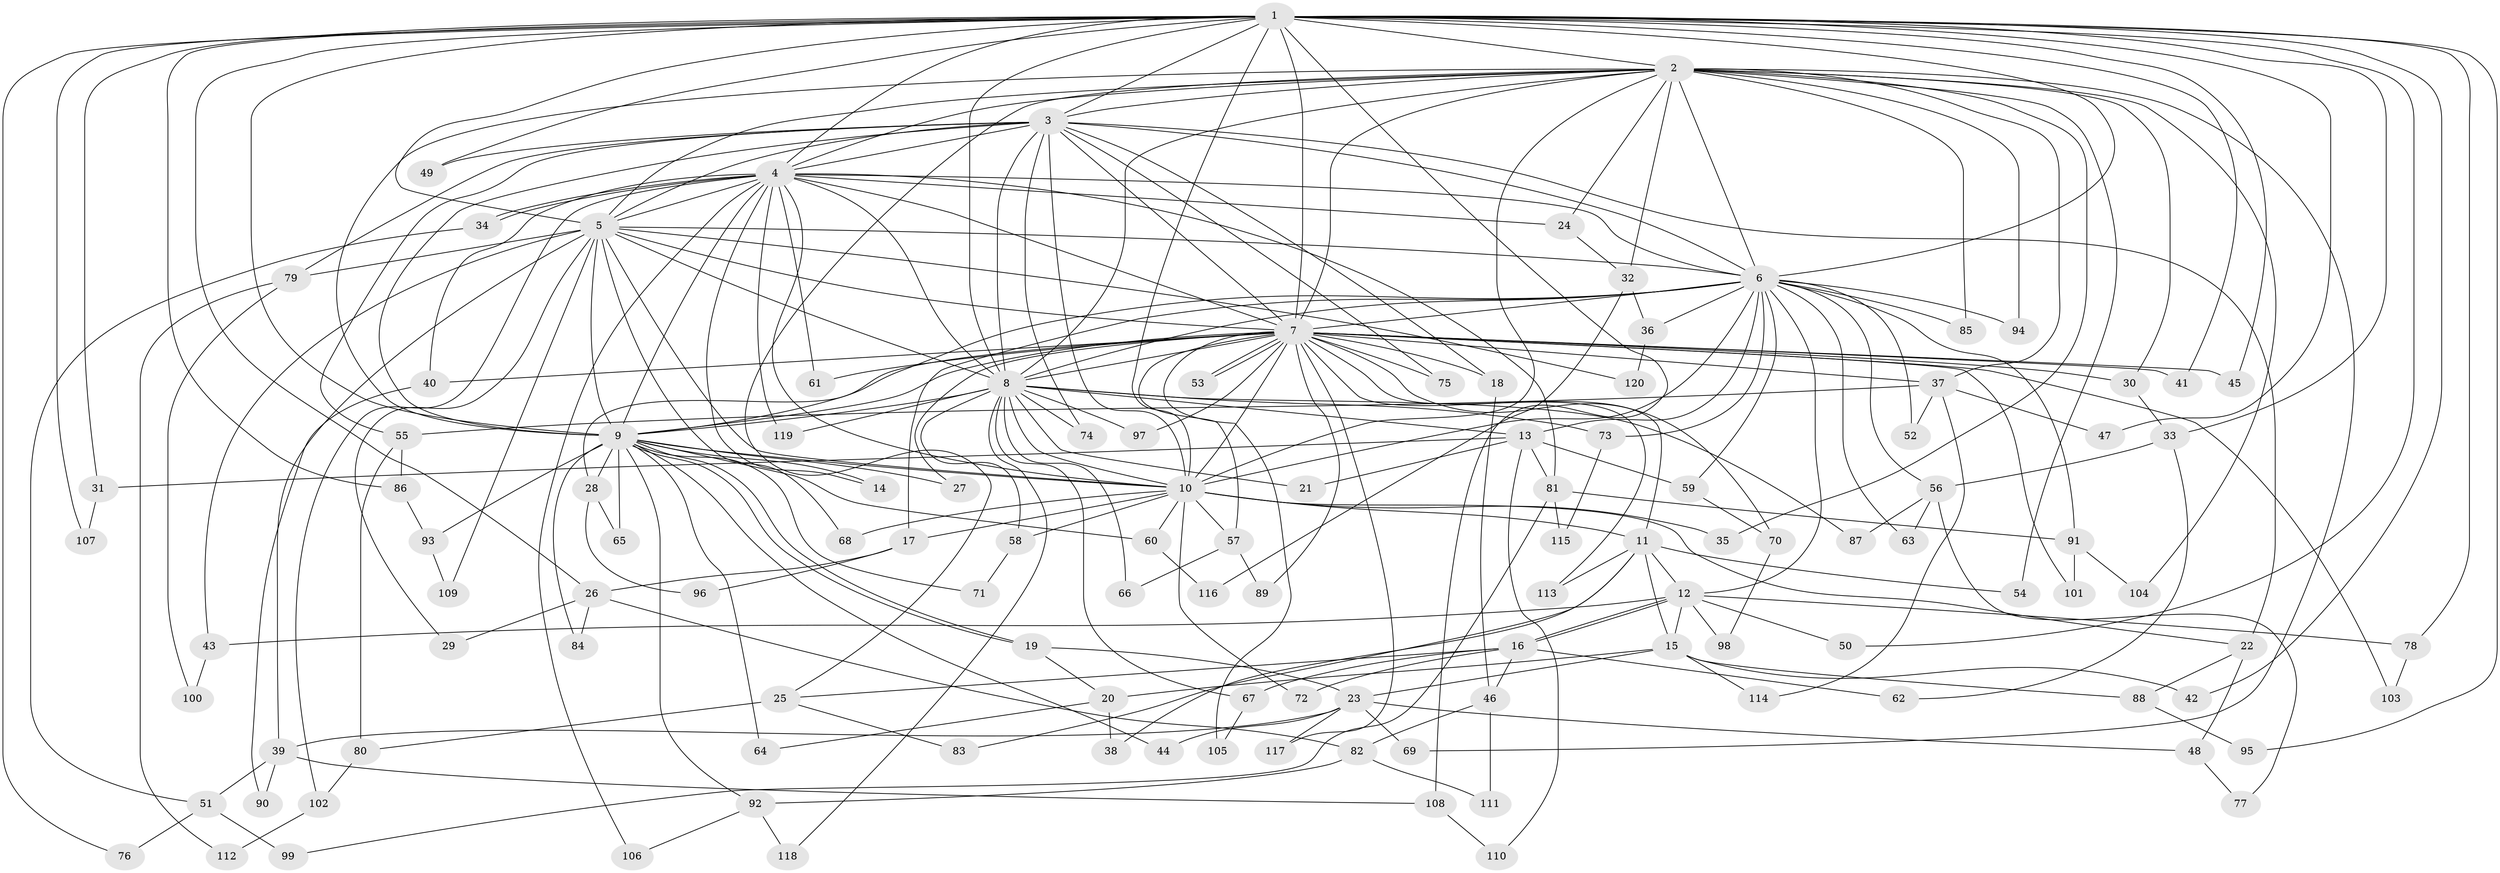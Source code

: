 // Generated by graph-tools (version 1.1) at 2025/10/02/27/25 16:10:57]
// undirected, 120 vertices, 265 edges
graph export_dot {
graph [start="1"]
  node [color=gray90,style=filled];
  1;
  2;
  3;
  4;
  5;
  6;
  7;
  8;
  9;
  10;
  11;
  12;
  13;
  14;
  15;
  16;
  17;
  18;
  19;
  20;
  21;
  22;
  23;
  24;
  25;
  26;
  27;
  28;
  29;
  30;
  31;
  32;
  33;
  34;
  35;
  36;
  37;
  38;
  39;
  40;
  41;
  42;
  43;
  44;
  45;
  46;
  47;
  48;
  49;
  50;
  51;
  52;
  53;
  54;
  55;
  56;
  57;
  58;
  59;
  60;
  61;
  62;
  63;
  64;
  65;
  66;
  67;
  68;
  69;
  70;
  71;
  72;
  73;
  74;
  75;
  76;
  77;
  78;
  79;
  80;
  81;
  82;
  83;
  84;
  85;
  86;
  87;
  88;
  89;
  90;
  91;
  92;
  93;
  94;
  95;
  96;
  97;
  98;
  99;
  100;
  101;
  102;
  103;
  104;
  105;
  106;
  107;
  108;
  109;
  110;
  111;
  112;
  113;
  114;
  115;
  116;
  117;
  118;
  119;
  120;
  1 -- 2;
  1 -- 3;
  1 -- 4;
  1 -- 5;
  1 -- 6;
  1 -- 7;
  1 -- 8;
  1 -- 9;
  1 -- 10;
  1 -- 26;
  1 -- 31;
  1 -- 33;
  1 -- 41;
  1 -- 42;
  1 -- 45;
  1 -- 47;
  1 -- 49;
  1 -- 50;
  1 -- 76;
  1 -- 78;
  1 -- 86;
  1 -- 95;
  1 -- 107;
  1 -- 108;
  2 -- 3;
  2 -- 4;
  2 -- 5;
  2 -- 6;
  2 -- 7;
  2 -- 8;
  2 -- 9;
  2 -- 10;
  2 -- 24;
  2 -- 25;
  2 -- 30;
  2 -- 32;
  2 -- 35;
  2 -- 37;
  2 -- 54;
  2 -- 69;
  2 -- 85;
  2 -- 94;
  2 -- 104;
  3 -- 4;
  3 -- 5;
  3 -- 6;
  3 -- 7;
  3 -- 8;
  3 -- 9;
  3 -- 10;
  3 -- 18;
  3 -- 22;
  3 -- 49;
  3 -- 55;
  3 -- 74;
  3 -- 75;
  3 -- 79;
  4 -- 5;
  4 -- 6;
  4 -- 7;
  4 -- 8;
  4 -- 9;
  4 -- 10;
  4 -- 14;
  4 -- 24;
  4 -- 34;
  4 -- 34;
  4 -- 40;
  4 -- 61;
  4 -- 81;
  4 -- 102;
  4 -- 106;
  4 -- 119;
  5 -- 6;
  5 -- 7;
  5 -- 8;
  5 -- 9;
  5 -- 10;
  5 -- 29;
  5 -- 39;
  5 -- 43;
  5 -- 68;
  5 -- 79;
  5 -- 109;
  5 -- 120;
  6 -- 7;
  6 -- 8;
  6 -- 9;
  6 -- 10;
  6 -- 12;
  6 -- 13;
  6 -- 17;
  6 -- 36;
  6 -- 52;
  6 -- 56;
  6 -- 59;
  6 -- 63;
  6 -- 73;
  6 -- 85;
  6 -- 91;
  6 -- 94;
  7 -- 8;
  7 -- 9;
  7 -- 10;
  7 -- 11;
  7 -- 18;
  7 -- 27;
  7 -- 28;
  7 -- 30;
  7 -- 37;
  7 -- 40;
  7 -- 41;
  7 -- 45;
  7 -- 53;
  7 -- 53;
  7 -- 57;
  7 -- 61;
  7 -- 70;
  7 -- 75;
  7 -- 89;
  7 -- 97;
  7 -- 101;
  7 -- 103;
  7 -- 105;
  7 -- 113;
  7 -- 117;
  8 -- 9;
  8 -- 10;
  8 -- 13;
  8 -- 21;
  8 -- 58;
  8 -- 66;
  8 -- 67;
  8 -- 73;
  8 -- 74;
  8 -- 87;
  8 -- 97;
  8 -- 118;
  8 -- 119;
  9 -- 10;
  9 -- 14;
  9 -- 19;
  9 -- 19;
  9 -- 27;
  9 -- 28;
  9 -- 44;
  9 -- 60;
  9 -- 64;
  9 -- 65;
  9 -- 71;
  9 -- 84;
  9 -- 92;
  9 -- 93;
  10 -- 11;
  10 -- 17;
  10 -- 22;
  10 -- 35;
  10 -- 57;
  10 -- 58;
  10 -- 60;
  10 -- 68;
  10 -- 72;
  11 -- 12;
  11 -- 15;
  11 -- 38;
  11 -- 54;
  11 -- 83;
  11 -- 113;
  12 -- 15;
  12 -- 16;
  12 -- 16;
  12 -- 43;
  12 -- 50;
  12 -- 78;
  12 -- 98;
  13 -- 21;
  13 -- 31;
  13 -- 59;
  13 -- 81;
  13 -- 110;
  15 -- 20;
  15 -- 23;
  15 -- 42;
  15 -- 88;
  15 -- 114;
  16 -- 25;
  16 -- 46;
  16 -- 62;
  16 -- 67;
  16 -- 72;
  17 -- 26;
  17 -- 96;
  18 -- 46;
  19 -- 20;
  19 -- 23;
  20 -- 38;
  20 -- 64;
  22 -- 48;
  22 -- 88;
  23 -- 39;
  23 -- 44;
  23 -- 48;
  23 -- 69;
  23 -- 117;
  24 -- 32;
  25 -- 80;
  25 -- 83;
  26 -- 29;
  26 -- 82;
  26 -- 84;
  28 -- 65;
  28 -- 96;
  30 -- 33;
  31 -- 107;
  32 -- 36;
  32 -- 116;
  33 -- 56;
  33 -- 62;
  34 -- 51;
  36 -- 120;
  37 -- 47;
  37 -- 52;
  37 -- 55;
  37 -- 114;
  39 -- 51;
  39 -- 90;
  39 -- 108;
  40 -- 90;
  43 -- 100;
  46 -- 82;
  46 -- 111;
  48 -- 77;
  51 -- 76;
  51 -- 99;
  55 -- 80;
  55 -- 86;
  56 -- 63;
  56 -- 77;
  56 -- 87;
  57 -- 66;
  57 -- 89;
  58 -- 71;
  59 -- 70;
  60 -- 116;
  67 -- 105;
  70 -- 98;
  73 -- 115;
  78 -- 103;
  79 -- 100;
  79 -- 112;
  80 -- 102;
  81 -- 91;
  81 -- 99;
  81 -- 115;
  82 -- 92;
  82 -- 111;
  86 -- 93;
  88 -- 95;
  91 -- 101;
  91 -- 104;
  92 -- 106;
  92 -- 118;
  93 -- 109;
  102 -- 112;
  108 -- 110;
}
